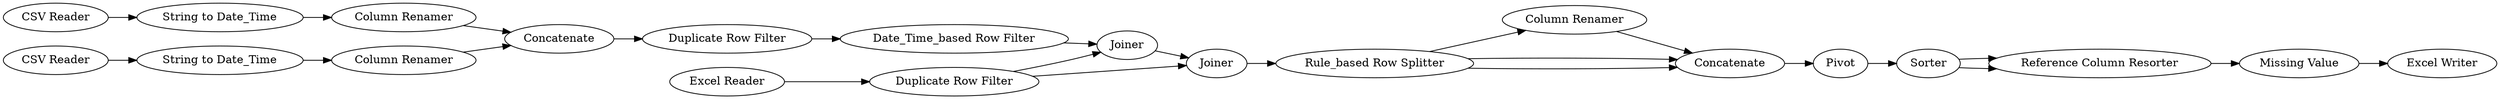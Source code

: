 digraph {
	1 [label="CSV Reader"]
	2 [label="CSV Reader"]
	3 [label="Excel Reader"]
	4 [label="String to Date_Time"]
	5 [label="String to Date_Time"]
	6 [label="Column Renamer"]
	7 [label="Column Renamer"]
	8 [label=Concatenate]
	9 [label="Duplicate Row Filter"]
	10 [label="Date_Time_based Row Filter"]
	11 [label=Joiner]
	12 [label="Duplicate Row Filter"]
	13 [label=Joiner]
	14 [label=Pivot]
	15 [label=Sorter]
	16 [label="Reference Column Resorter"]
	17 [label="Rule_based Row Splitter"]
	18 [label="Column Renamer"]
	19 [label=Concatenate]
	20 [label="Missing Value"]
	21 [label="Excel Writer"]
	1 -> 5
	2 -> 4
	3 -> 12
	4 -> 6
	5 -> 7
	6 -> 8
	7 -> 8
	8 -> 9
	9 -> 10
	10 -> 11
	11 -> 13
	12 -> 11
	12 -> 13
	13 -> 17
	14 -> 15
	15 -> 16
	15 -> 16
	16 -> 20
	17 -> 18
	17 -> 19
	17 -> 19
	18 -> 19
	19 -> 14
	20 -> 21
	rankdir=LR
}
